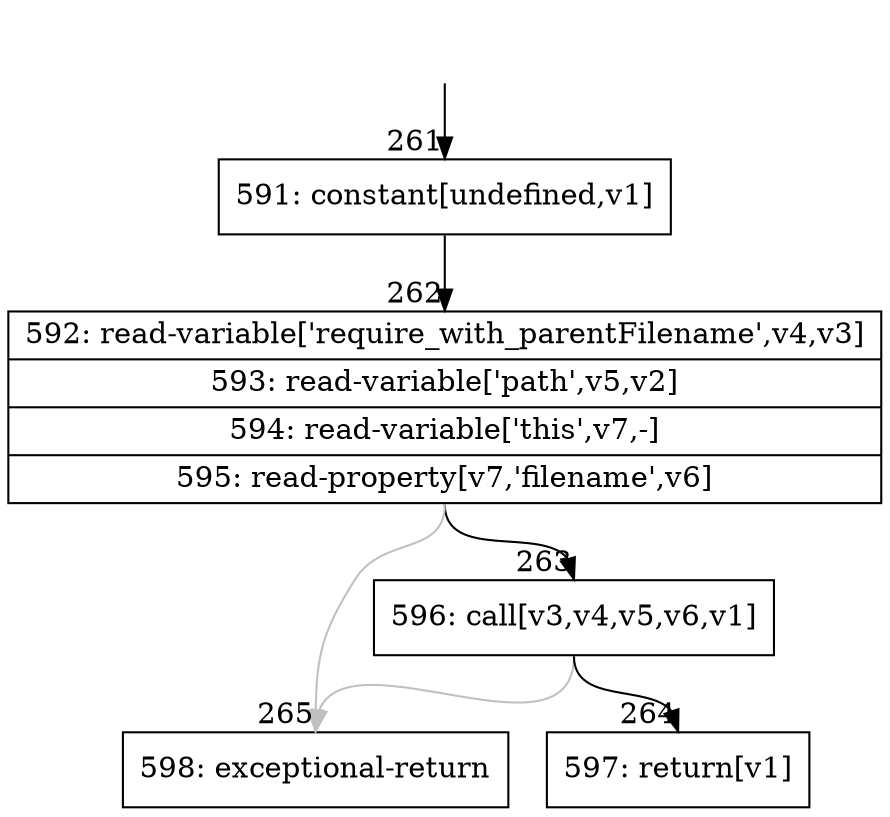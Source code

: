 digraph {
rankdir="TD"
BB_entry24[shape=none,label=""];
BB_entry24 -> BB261 [tailport=s, headport=n, headlabel="    261"]
BB261 [shape=record label="{591: constant[undefined,v1]}" ] 
BB261 -> BB262 [tailport=s, headport=n, headlabel="      262"]
BB262 [shape=record label="{592: read-variable['require_with_parentFilename',v4,v3]|593: read-variable['path',v5,v2]|594: read-variable['this',v7,-]|595: read-property[v7,'filename',v6]}" ] 
BB262 -> BB263 [tailport=s, headport=n, headlabel="      263"]
BB262 -> BB265 [tailport=s, headport=n, color=gray, headlabel="      265"]
BB263 [shape=record label="{596: call[v3,v4,v5,v6,v1]}" ] 
BB263 -> BB264 [tailport=s, headport=n, headlabel="      264"]
BB263 -> BB265 [tailport=s, headport=n, color=gray]
BB264 [shape=record label="{597: return[v1]}" ] 
BB265 [shape=record label="{598: exceptional-return}" ] 
}
